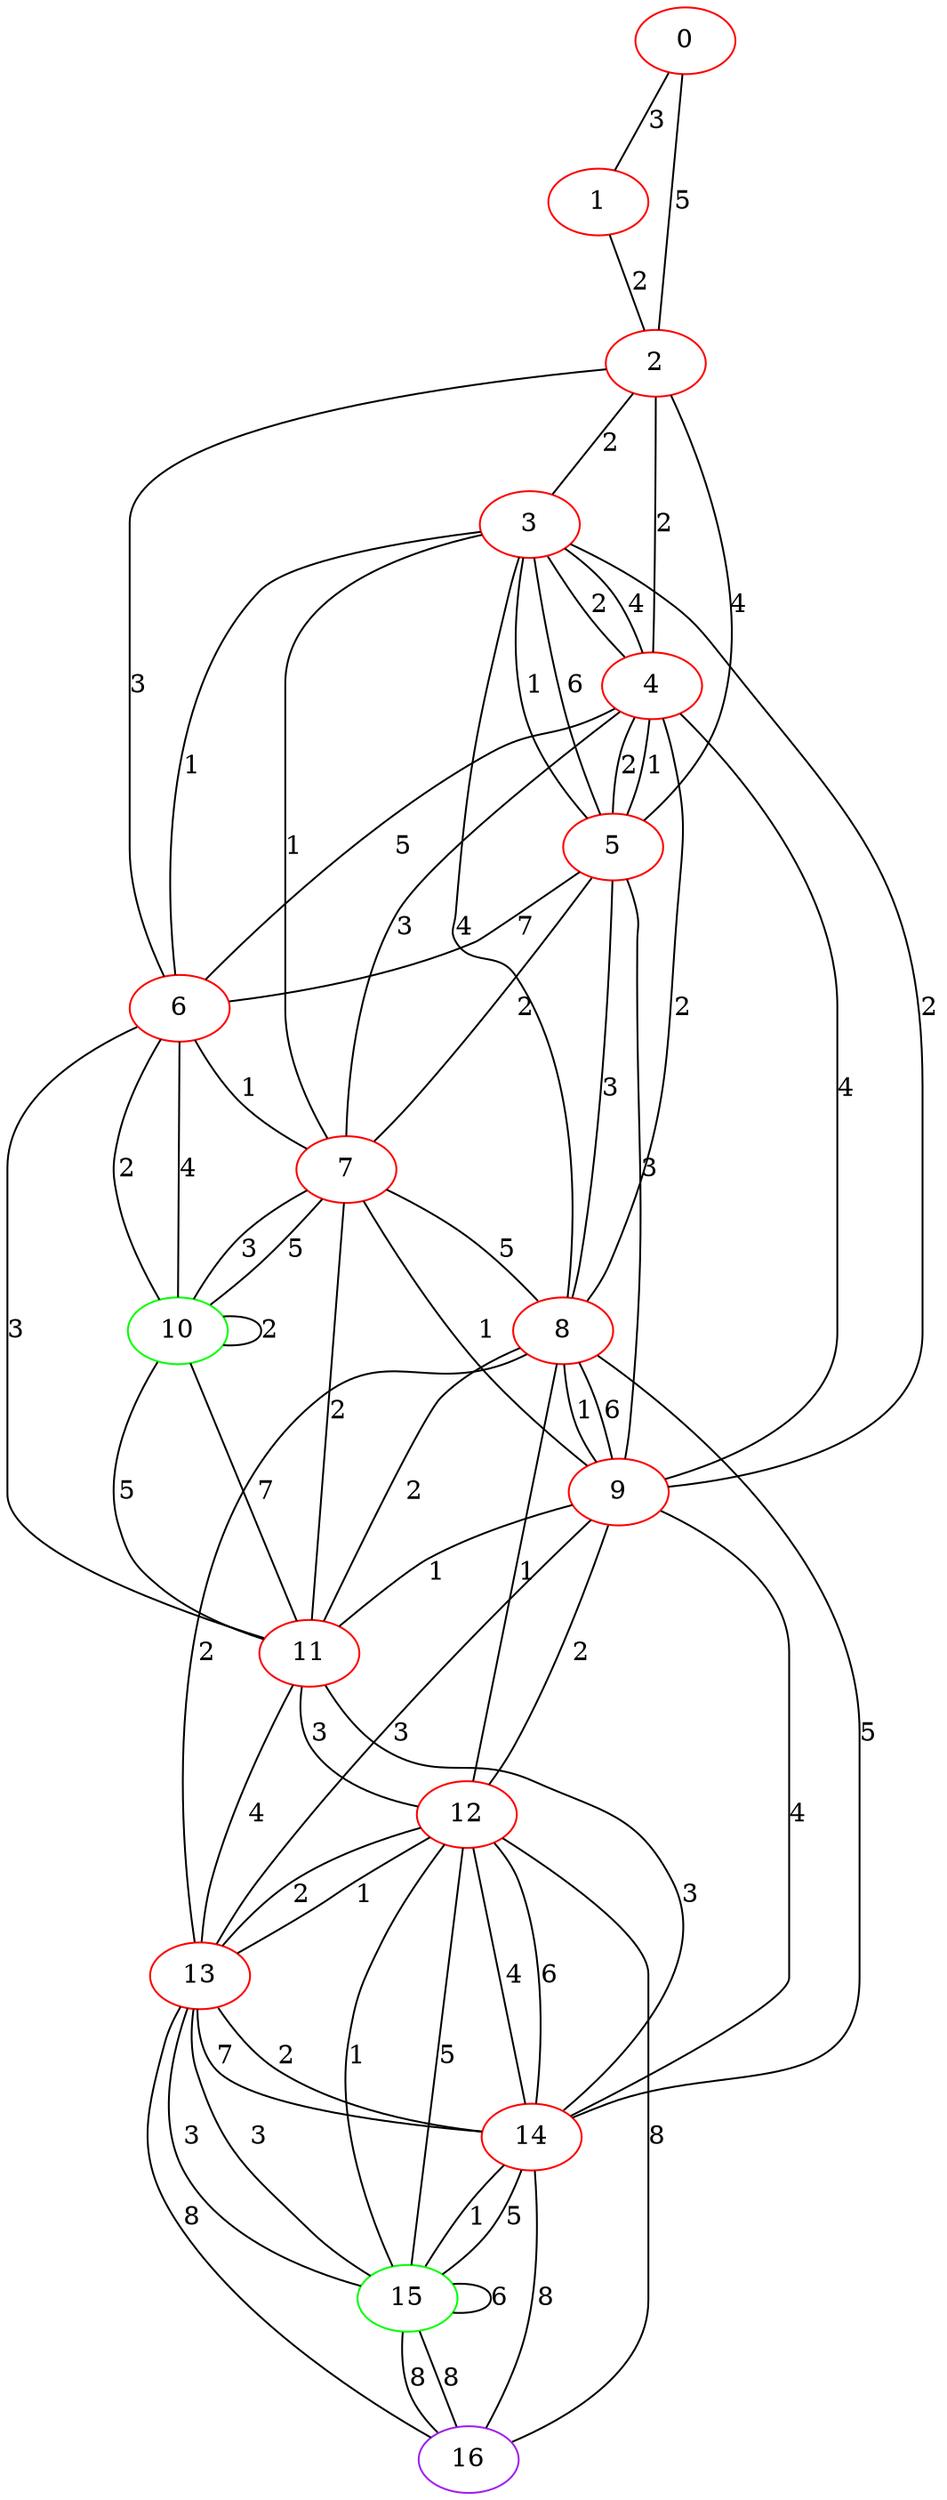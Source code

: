 graph "" {
0 [color=red, weight=1];
1 [color=red, weight=1];
2 [color=red, weight=1];
3 [color=red, weight=1];
4 [color=red, weight=1];
5 [color=red, weight=1];
6 [color=red, weight=1];
7 [color=red, weight=1];
8 [color=red, weight=1];
9 [color=red, weight=1];
10 [color=green, weight=2];
11 [color=red, weight=1];
12 [color=red, weight=1];
13 [color=red, weight=1];
14 [color=red, weight=1];
15 [color=green, weight=2];
16 [color=purple, weight=4];
0 -- 1  [key=0, label=3];
0 -- 2  [key=0, label=5];
1 -- 2  [key=0, label=2];
2 -- 3  [key=0, label=2];
2 -- 4  [key=0, label=2];
2 -- 5  [key=0, label=4];
2 -- 6  [key=0, label=3];
3 -- 4  [key=0, label=4];
3 -- 4  [key=1, label=2];
3 -- 5  [key=0, label=6];
3 -- 5  [key=1, label=1];
3 -- 6  [key=0, label=1];
3 -- 7  [key=0, label=1];
3 -- 8  [key=0, label=4];
3 -- 9  [key=0, label=2];
4 -- 5  [key=0, label=2];
4 -- 5  [key=1, label=1];
4 -- 6  [key=0, label=5];
4 -- 7  [key=0, label=3];
4 -- 8  [key=0, label=2];
4 -- 9  [key=0, label=4];
5 -- 6  [key=0, label=7];
5 -- 7  [key=0, label=2];
5 -- 8  [key=0, label=3];
5 -- 9  [key=0, label=3];
6 -- 7  [key=0, label=1];
6 -- 10  [key=0, label=2];
6 -- 10  [key=1, label=4];
6 -- 11  [key=0, label=3];
7 -- 8  [key=0, label=5];
7 -- 9  [key=0, label=1];
7 -- 10  [key=0, label=3];
7 -- 10  [key=1, label=5];
7 -- 11  [key=0, label=2];
8 -- 9  [key=0, label=1];
8 -- 9  [key=1, label=6];
8 -- 11  [key=0, label=2];
8 -- 12  [key=0, label=1];
8 -- 13  [key=0, label=2];
8 -- 14  [key=0, label=5];
9 -- 11  [key=0, label=1];
9 -- 12  [key=0, label=2];
9 -- 13  [key=0, label=3];
9 -- 14  [key=0, label=4];
10 -- 10  [key=0, label=2];
10 -- 11  [key=0, label=5];
10 -- 11  [key=1, label=7];
11 -- 12  [key=0, label=3];
11 -- 13  [key=0, label=4];
11 -- 14  [key=0, label=3];
12 -- 13  [key=0, label=1];
12 -- 13  [key=1, label=2];
12 -- 14  [key=0, label=6];
12 -- 14  [key=1, label=4];
12 -- 15  [key=0, label=1];
12 -- 15  [key=1, label=5];
12 -- 16  [key=0, label=8];
13 -- 14  [key=0, label=7];
13 -- 14  [key=1, label=2];
13 -- 15  [key=0, label=3];
13 -- 15  [key=1, label=3];
13 -- 16  [key=0, label=8];
14 -- 15  [key=0, label=5];
14 -- 15  [key=1, label=1];
14 -- 16  [key=0, label=8];
15 -- 16  [key=0, label=8];
15 -- 16  [key=1, label=8];
15 -- 15  [key=0, label=6];
}
